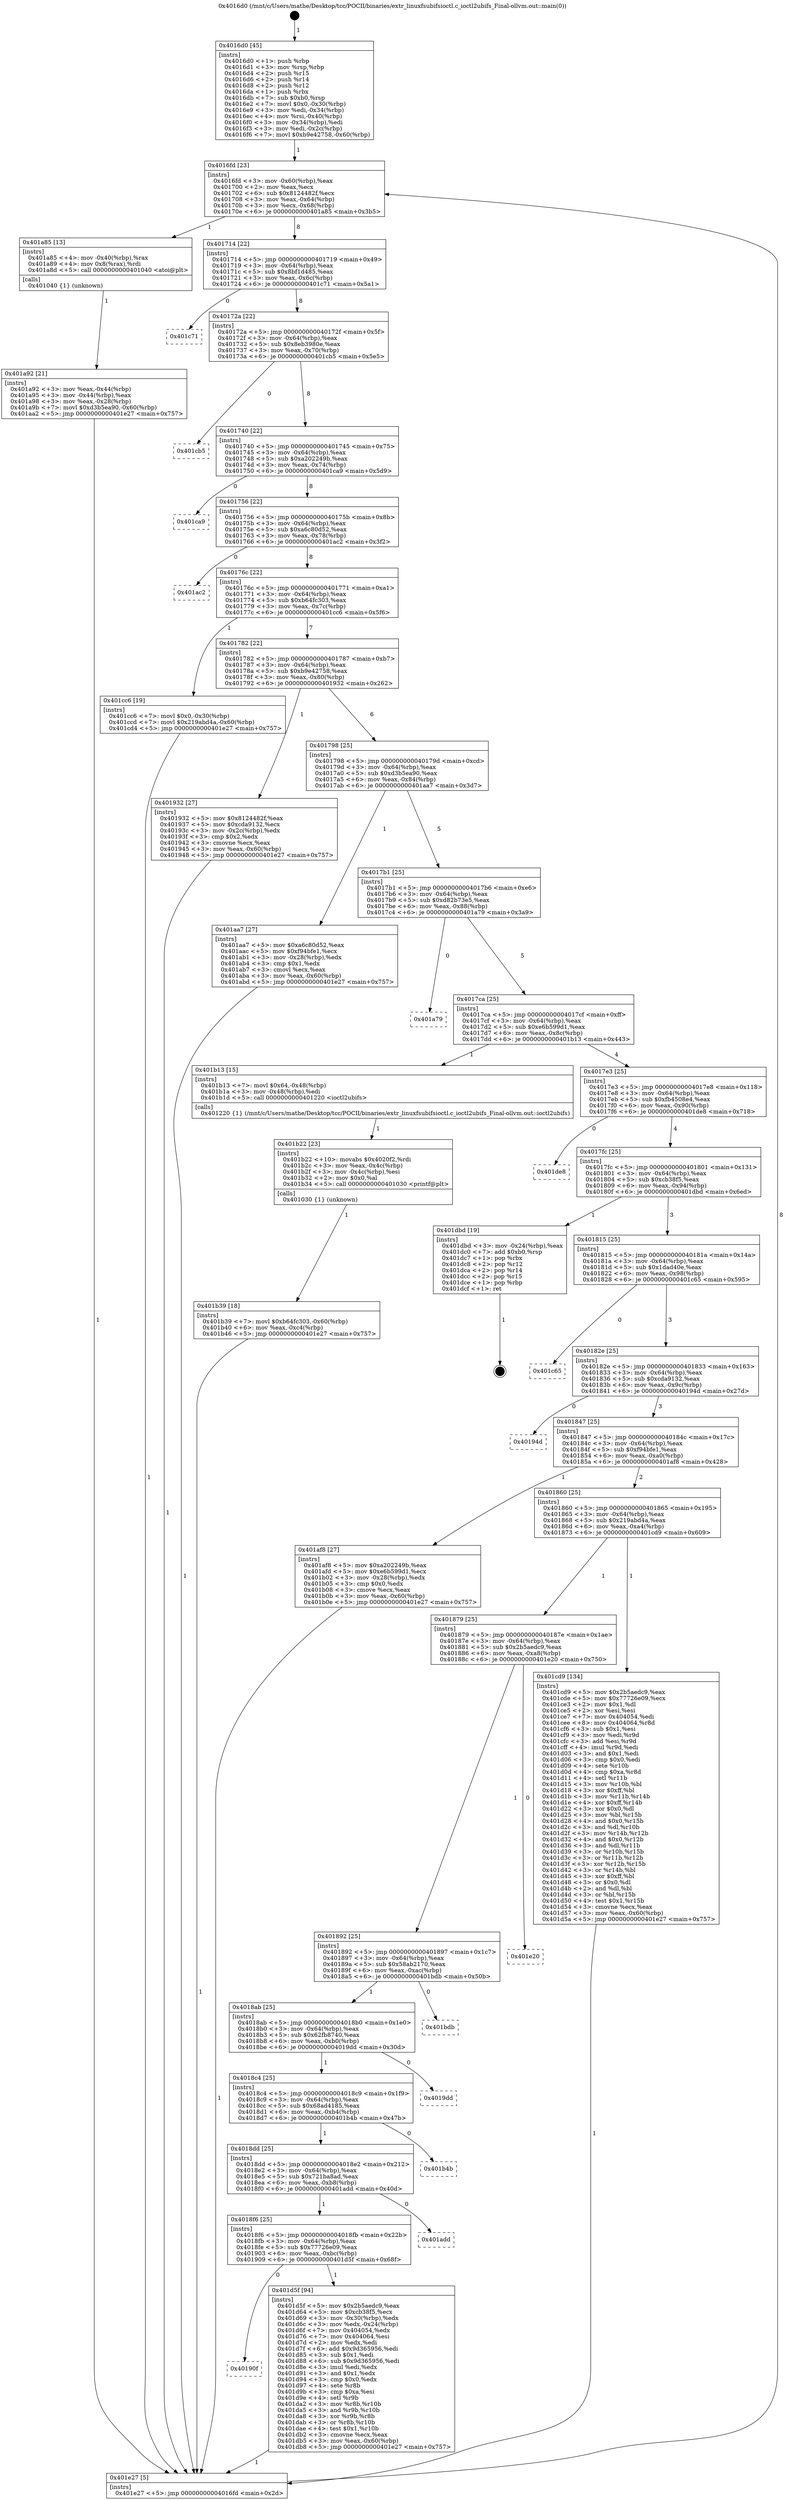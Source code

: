 digraph "0x4016d0" {
  label = "0x4016d0 (/mnt/c/Users/mathe/Desktop/tcc/POCII/binaries/extr_linuxfsubifsioctl.c_ioctl2ubifs_Final-ollvm.out::main(0))"
  labelloc = "t"
  node[shape=record]

  Entry [label="",width=0.3,height=0.3,shape=circle,fillcolor=black,style=filled]
  "0x4016fd" [label="{
     0x4016fd [23]\l
     | [instrs]\l
     &nbsp;&nbsp;0x4016fd \<+3\>: mov -0x60(%rbp),%eax\l
     &nbsp;&nbsp;0x401700 \<+2\>: mov %eax,%ecx\l
     &nbsp;&nbsp;0x401702 \<+6\>: sub $0x8124482f,%ecx\l
     &nbsp;&nbsp;0x401708 \<+3\>: mov %eax,-0x64(%rbp)\l
     &nbsp;&nbsp;0x40170b \<+3\>: mov %ecx,-0x68(%rbp)\l
     &nbsp;&nbsp;0x40170e \<+6\>: je 0000000000401a85 \<main+0x3b5\>\l
  }"]
  "0x401a85" [label="{
     0x401a85 [13]\l
     | [instrs]\l
     &nbsp;&nbsp;0x401a85 \<+4\>: mov -0x40(%rbp),%rax\l
     &nbsp;&nbsp;0x401a89 \<+4\>: mov 0x8(%rax),%rdi\l
     &nbsp;&nbsp;0x401a8d \<+5\>: call 0000000000401040 \<atoi@plt\>\l
     | [calls]\l
     &nbsp;&nbsp;0x401040 \{1\} (unknown)\l
  }"]
  "0x401714" [label="{
     0x401714 [22]\l
     | [instrs]\l
     &nbsp;&nbsp;0x401714 \<+5\>: jmp 0000000000401719 \<main+0x49\>\l
     &nbsp;&nbsp;0x401719 \<+3\>: mov -0x64(%rbp),%eax\l
     &nbsp;&nbsp;0x40171c \<+5\>: sub $0x8bf1d485,%eax\l
     &nbsp;&nbsp;0x401721 \<+3\>: mov %eax,-0x6c(%rbp)\l
     &nbsp;&nbsp;0x401724 \<+6\>: je 0000000000401c71 \<main+0x5a1\>\l
  }"]
  Exit [label="",width=0.3,height=0.3,shape=circle,fillcolor=black,style=filled,peripheries=2]
  "0x401c71" [label="{
     0x401c71\l
  }", style=dashed]
  "0x40172a" [label="{
     0x40172a [22]\l
     | [instrs]\l
     &nbsp;&nbsp;0x40172a \<+5\>: jmp 000000000040172f \<main+0x5f\>\l
     &nbsp;&nbsp;0x40172f \<+3\>: mov -0x64(%rbp),%eax\l
     &nbsp;&nbsp;0x401732 \<+5\>: sub $0x8eb3980e,%eax\l
     &nbsp;&nbsp;0x401737 \<+3\>: mov %eax,-0x70(%rbp)\l
     &nbsp;&nbsp;0x40173a \<+6\>: je 0000000000401cb5 \<main+0x5e5\>\l
  }"]
  "0x40190f" [label="{
     0x40190f\l
  }", style=dashed]
  "0x401cb5" [label="{
     0x401cb5\l
  }", style=dashed]
  "0x401740" [label="{
     0x401740 [22]\l
     | [instrs]\l
     &nbsp;&nbsp;0x401740 \<+5\>: jmp 0000000000401745 \<main+0x75\>\l
     &nbsp;&nbsp;0x401745 \<+3\>: mov -0x64(%rbp),%eax\l
     &nbsp;&nbsp;0x401748 \<+5\>: sub $0xa202249b,%eax\l
     &nbsp;&nbsp;0x40174d \<+3\>: mov %eax,-0x74(%rbp)\l
     &nbsp;&nbsp;0x401750 \<+6\>: je 0000000000401ca9 \<main+0x5d9\>\l
  }"]
  "0x401d5f" [label="{
     0x401d5f [94]\l
     | [instrs]\l
     &nbsp;&nbsp;0x401d5f \<+5\>: mov $0x2b5aedc9,%eax\l
     &nbsp;&nbsp;0x401d64 \<+5\>: mov $0xcb38f5,%ecx\l
     &nbsp;&nbsp;0x401d69 \<+3\>: mov -0x30(%rbp),%edx\l
     &nbsp;&nbsp;0x401d6c \<+3\>: mov %edx,-0x24(%rbp)\l
     &nbsp;&nbsp;0x401d6f \<+7\>: mov 0x404054,%edx\l
     &nbsp;&nbsp;0x401d76 \<+7\>: mov 0x404064,%esi\l
     &nbsp;&nbsp;0x401d7d \<+2\>: mov %edx,%edi\l
     &nbsp;&nbsp;0x401d7f \<+6\>: add $0x9d365956,%edi\l
     &nbsp;&nbsp;0x401d85 \<+3\>: sub $0x1,%edi\l
     &nbsp;&nbsp;0x401d88 \<+6\>: sub $0x9d365956,%edi\l
     &nbsp;&nbsp;0x401d8e \<+3\>: imul %edi,%edx\l
     &nbsp;&nbsp;0x401d91 \<+3\>: and $0x1,%edx\l
     &nbsp;&nbsp;0x401d94 \<+3\>: cmp $0x0,%edx\l
     &nbsp;&nbsp;0x401d97 \<+4\>: sete %r8b\l
     &nbsp;&nbsp;0x401d9b \<+3\>: cmp $0xa,%esi\l
     &nbsp;&nbsp;0x401d9e \<+4\>: setl %r9b\l
     &nbsp;&nbsp;0x401da2 \<+3\>: mov %r8b,%r10b\l
     &nbsp;&nbsp;0x401da5 \<+3\>: and %r9b,%r10b\l
     &nbsp;&nbsp;0x401da8 \<+3\>: xor %r9b,%r8b\l
     &nbsp;&nbsp;0x401dab \<+3\>: or %r8b,%r10b\l
     &nbsp;&nbsp;0x401dae \<+4\>: test $0x1,%r10b\l
     &nbsp;&nbsp;0x401db2 \<+3\>: cmovne %ecx,%eax\l
     &nbsp;&nbsp;0x401db5 \<+3\>: mov %eax,-0x60(%rbp)\l
     &nbsp;&nbsp;0x401db8 \<+5\>: jmp 0000000000401e27 \<main+0x757\>\l
  }"]
  "0x401ca9" [label="{
     0x401ca9\l
  }", style=dashed]
  "0x401756" [label="{
     0x401756 [22]\l
     | [instrs]\l
     &nbsp;&nbsp;0x401756 \<+5\>: jmp 000000000040175b \<main+0x8b\>\l
     &nbsp;&nbsp;0x40175b \<+3\>: mov -0x64(%rbp),%eax\l
     &nbsp;&nbsp;0x40175e \<+5\>: sub $0xa6c80d52,%eax\l
     &nbsp;&nbsp;0x401763 \<+3\>: mov %eax,-0x78(%rbp)\l
     &nbsp;&nbsp;0x401766 \<+6\>: je 0000000000401ac2 \<main+0x3f2\>\l
  }"]
  "0x4018f6" [label="{
     0x4018f6 [25]\l
     | [instrs]\l
     &nbsp;&nbsp;0x4018f6 \<+5\>: jmp 00000000004018fb \<main+0x22b\>\l
     &nbsp;&nbsp;0x4018fb \<+3\>: mov -0x64(%rbp),%eax\l
     &nbsp;&nbsp;0x4018fe \<+5\>: sub $0x77726e09,%eax\l
     &nbsp;&nbsp;0x401903 \<+6\>: mov %eax,-0xbc(%rbp)\l
     &nbsp;&nbsp;0x401909 \<+6\>: je 0000000000401d5f \<main+0x68f\>\l
  }"]
  "0x401ac2" [label="{
     0x401ac2\l
  }", style=dashed]
  "0x40176c" [label="{
     0x40176c [22]\l
     | [instrs]\l
     &nbsp;&nbsp;0x40176c \<+5\>: jmp 0000000000401771 \<main+0xa1\>\l
     &nbsp;&nbsp;0x401771 \<+3\>: mov -0x64(%rbp),%eax\l
     &nbsp;&nbsp;0x401774 \<+5\>: sub $0xb64fc303,%eax\l
     &nbsp;&nbsp;0x401779 \<+3\>: mov %eax,-0x7c(%rbp)\l
     &nbsp;&nbsp;0x40177c \<+6\>: je 0000000000401cc6 \<main+0x5f6\>\l
  }"]
  "0x401add" [label="{
     0x401add\l
  }", style=dashed]
  "0x401cc6" [label="{
     0x401cc6 [19]\l
     | [instrs]\l
     &nbsp;&nbsp;0x401cc6 \<+7\>: movl $0x0,-0x30(%rbp)\l
     &nbsp;&nbsp;0x401ccd \<+7\>: movl $0x219abd4a,-0x60(%rbp)\l
     &nbsp;&nbsp;0x401cd4 \<+5\>: jmp 0000000000401e27 \<main+0x757\>\l
  }"]
  "0x401782" [label="{
     0x401782 [22]\l
     | [instrs]\l
     &nbsp;&nbsp;0x401782 \<+5\>: jmp 0000000000401787 \<main+0xb7\>\l
     &nbsp;&nbsp;0x401787 \<+3\>: mov -0x64(%rbp),%eax\l
     &nbsp;&nbsp;0x40178a \<+5\>: sub $0xb9e42758,%eax\l
     &nbsp;&nbsp;0x40178f \<+3\>: mov %eax,-0x80(%rbp)\l
     &nbsp;&nbsp;0x401792 \<+6\>: je 0000000000401932 \<main+0x262\>\l
  }"]
  "0x4018dd" [label="{
     0x4018dd [25]\l
     | [instrs]\l
     &nbsp;&nbsp;0x4018dd \<+5\>: jmp 00000000004018e2 \<main+0x212\>\l
     &nbsp;&nbsp;0x4018e2 \<+3\>: mov -0x64(%rbp),%eax\l
     &nbsp;&nbsp;0x4018e5 \<+5\>: sub $0x721ba8ad,%eax\l
     &nbsp;&nbsp;0x4018ea \<+6\>: mov %eax,-0xb8(%rbp)\l
     &nbsp;&nbsp;0x4018f0 \<+6\>: je 0000000000401add \<main+0x40d\>\l
  }"]
  "0x401932" [label="{
     0x401932 [27]\l
     | [instrs]\l
     &nbsp;&nbsp;0x401932 \<+5\>: mov $0x8124482f,%eax\l
     &nbsp;&nbsp;0x401937 \<+5\>: mov $0xcda9132,%ecx\l
     &nbsp;&nbsp;0x40193c \<+3\>: mov -0x2c(%rbp),%edx\l
     &nbsp;&nbsp;0x40193f \<+3\>: cmp $0x2,%edx\l
     &nbsp;&nbsp;0x401942 \<+3\>: cmovne %ecx,%eax\l
     &nbsp;&nbsp;0x401945 \<+3\>: mov %eax,-0x60(%rbp)\l
     &nbsp;&nbsp;0x401948 \<+5\>: jmp 0000000000401e27 \<main+0x757\>\l
  }"]
  "0x401798" [label="{
     0x401798 [25]\l
     | [instrs]\l
     &nbsp;&nbsp;0x401798 \<+5\>: jmp 000000000040179d \<main+0xcd\>\l
     &nbsp;&nbsp;0x40179d \<+3\>: mov -0x64(%rbp),%eax\l
     &nbsp;&nbsp;0x4017a0 \<+5\>: sub $0xd3b5ea90,%eax\l
     &nbsp;&nbsp;0x4017a5 \<+6\>: mov %eax,-0x84(%rbp)\l
     &nbsp;&nbsp;0x4017ab \<+6\>: je 0000000000401aa7 \<main+0x3d7\>\l
  }"]
  "0x401e27" [label="{
     0x401e27 [5]\l
     | [instrs]\l
     &nbsp;&nbsp;0x401e27 \<+5\>: jmp 00000000004016fd \<main+0x2d\>\l
  }"]
  "0x4016d0" [label="{
     0x4016d0 [45]\l
     | [instrs]\l
     &nbsp;&nbsp;0x4016d0 \<+1\>: push %rbp\l
     &nbsp;&nbsp;0x4016d1 \<+3\>: mov %rsp,%rbp\l
     &nbsp;&nbsp;0x4016d4 \<+2\>: push %r15\l
     &nbsp;&nbsp;0x4016d6 \<+2\>: push %r14\l
     &nbsp;&nbsp;0x4016d8 \<+2\>: push %r12\l
     &nbsp;&nbsp;0x4016da \<+1\>: push %rbx\l
     &nbsp;&nbsp;0x4016db \<+7\>: sub $0xb0,%rsp\l
     &nbsp;&nbsp;0x4016e2 \<+7\>: movl $0x0,-0x30(%rbp)\l
     &nbsp;&nbsp;0x4016e9 \<+3\>: mov %edi,-0x34(%rbp)\l
     &nbsp;&nbsp;0x4016ec \<+4\>: mov %rsi,-0x40(%rbp)\l
     &nbsp;&nbsp;0x4016f0 \<+3\>: mov -0x34(%rbp),%edi\l
     &nbsp;&nbsp;0x4016f3 \<+3\>: mov %edi,-0x2c(%rbp)\l
     &nbsp;&nbsp;0x4016f6 \<+7\>: movl $0xb9e42758,-0x60(%rbp)\l
  }"]
  "0x401a92" [label="{
     0x401a92 [21]\l
     | [instrs]\l
     &nbsp;&nbsp;0x401a92 \<+3\>: mov %eax,-0x44(%rbp)\l
     &nbsp;&nbsp;0x401a95 \<+3\>: mov -0x44(%rbp),%eax\l
     &nbsp;&nbsp;0x401a98 \<+3\>: mov %eax,-0x28(%rbp)\l
     &nbsp;&nbsp;0x401a9b \<+7\>: movl $0xd3b5ea90,-0x60(%rbp)\l
     &nbsp;&nbsp;0x401aa2 \<+5\>: jmp 0000000000401e27 \<main+0x757\>\l
  }"]
  "0x401b4b" [label="{
     0x401b4b\l
  }", style=dashed]
  "0x401aa7" [label="{
     0x401aa7 [27]\l
     | [instrs]\l
     &nbsp;&nbsp;0x401aa7 \<+5\>: mov $0xa6c80d52,%eax\l
     &nbsp;&nbsp;0x401aac \<+5\>: mov $0xf94bfe1,%ecx\l
     &nbsp;&nbsp;0x401ab1 \<+3\>: mov -0x28(%rbp),%edx\l
     &nbsp;&nbsp;0x401ab4 \<+3\>: cmp $0x1,%edx\l
     &nbsp;&nbsp;0x401ab7 \<+3\>: cmovl %ecx,%eax\l
     &nbsp;&nbsp;0x401aba \<+3\>: mov %eax,-0x60(%rbp)\l
     &nbsp;&nbsp;0x401abd \<+5\>: jmp 0000000000401e27 \<main+0x757\>\l
  }"]
  "0x4017b1" [label="{
     0x4017b1 [25]\l
     | [instrs]\l
     &nbsp;&nbsp;0x4017b1 \<+5\>: jmp 00000000004017b6 \<main+0xe6\>\l
     &nbsp;&nbsp;0x4017b6 \<+3\>: mov -0x64(%rbp),%eax\l
     &nbsp;&nbsp;0x4017b9 \<+5\>: sub $0xd82b73e5,%eax\l
     &nbsp;&nbsp;0x4017be \<+6\>: mov %eax,-0x88(%rbp)\l
     &nbsp;&nbsp;0x4017c4 \<+6\>: je 0000000000401a79 \<main+0x3a9\>\l
  }"]
  "0x4018c4" [label="{
     0x4018c4 [25]\l
     | [instrs]\l
     &nbsp;&nbsp;0x4018c4 \<+5\>: jmp 00000000004018c9 \<main+0x1f9\>\l
     &nbsp;&nbsp;0x4018c9 \<+3\>: mov -0x64(%rbp),%eax\l
     &nbsp;&nbsp;0x4018cc \<+5\>: sub $0x68ad4185,%eax\l
     &nbsp;&nbsp;0x4018d1 \<+6\>: mov %eax,-0xb4(%rbp)\l
     &nbsp;&nbsp;0x4018d7 \<+6\>: je 0000000000401b4b \<main+0x47b\>\l
  }"]
  "0x401a79" [label="{
     0x401a79\l
  }", style=dashed]
  "0x4017ca" [label="{
     0x4017ca [25]\l
     | [instrs]\l
     &nbsp;&nbsp;0x4017ca \<+5\>: jmp 00000000004017cf \<main+0xff\>\l
     &nbsp;&nbsp;0x4017cf \<+3\>: mov -0x64(%rbp),%eax\l
     &nbsp;&nbsp;0x4017d2 \<+5\>: sub $0xe6b599d1,%eax\l
     &nbsp;&nbsp;0x4017d7 \<+6\>: mov %eax,-0x8c(%rbp)\l
     &nbsp;&nbsp;0x4017dd \<+6\>: je 0000000000401b13 \<main+0x443\>\l
  }"]
  "0x4019dd" [label="{
     0x4019dd\l
  }", style=dashed]
  "0x401b13" [label="{
     0x401b13 [15]\l
     | [instrs]\l
     &nbsp;&nbsp;0x401b13 \<+7\>: movl $0x64,-0x48(%rbp)\l
     &nbsp;&nbsp;0x401b1a \<+3\>: mov -0x48(%rbp),%edi\l
     &nbsp;&nbsp;0x401b1d \<+5\>: call 0000000000401220 \<ioctl2ubifs\>\l
     | [calls]\l
     &nbsp;&nbsp;0x401220 \{1\} (/mnt/c/Users/mathe/Desktop/tcc/POCII/binaries/extr_linuxfsubifsioctl.c_ioctl2ubifs_Final-ollvm.out::ioctl2ubifs)\l
  }"]
  "0x4017e3" [label="{
     0x4017e3 [25]\l
     | [instrs]\l
     &nbsp;&nbsp;0x4017e3 \<+5\>: jmp 00000000004017e8 \<main+0x118\>\l
     &nbsp;&nbsp;0x4017e8 \<+3\>: mov -0x64(%rbp),%eax\l
     &nbsp;&nbsp;0x4017eb \<+5\>: sub $0xfb4508e4,%eax\l
     &nbsp;&nbsp;0x4017f0 \<+6\>: mov %eax,-0x90(%rbp)\l
     &nbsp;&nbsp;0x4017f6 \<+6\>: je 0000000000401de8 \<main+0x718\>\l
  }"]
  "0x4018ab" [label="{
     0x4018ab [25]\l
     | [instrs]\l
     &nbsp;&nbsp;0x4018ab \<+5\>: jmp 00000000004018b0 \<main+0x1e0\>\l
     &nbsp;&nbsp;0x4018b0 \<+3\>: mov -0x64(%rbp),%eax\l
     &nbsp;&nbsp;0x4018b3 \<+5\>: sub $0x62fb8740,%eax\l
     &nbsp;&nbsp;0x4018b8 \<+6\>: mov %eax,-0xb0(%rbp)\l
     &nbsp;&nbsp;0x4018be \<+6\>: je 00000000004019dd \<main+0x30d\>\l
  }"]
  "0x401de8" [label="{
     0x401de8\l
  }", style=dashed]
  "0x4017fc" [label="{
     0x4017fc [25]\l
     | [instrs]\l
     &nbsp;&nbsp;0x4017fc \<+5\>: jmp 0000000000401801 \<main+0x131\>\l
     &nbsp;&nbsp;0x401801 \<+3\>: mov -0x64(%rbp),%eax\l
     &nbsp;&nbsp;0x401804 \<+5\>: sub $0xcb38f5,%eax\l
     &nbsp;&nbsp;0x401809 \<+6\>: mov %eax,-0x94(%rbp)\l
     &nbsp;&nbsp;0x40180f \<+6\>: je 0000000000401dbd \<main+0x6ed\>\l
  }"]
  "0x401bdb" [label="{
     0x401bdb\l
  }", style=dashed]
  "0x401dbd" [label="{
     0x401dbd [19]\l
     | [instrs]\l
     &nbsp;&nbsp;0x401dbd \<+3\>: mov -0x24(%rbp),%eax\l
     &nbsp;&nbsp;0x401dc0 \<+7\>: add $0xb0,%rsp\l
     &nbsp;&nbsp;0x401dc7 \<+1\>: pop %rbx\l
     &nbsp;&nbsp;0x401dc8 \<+2\>: pop %r12\l
     &nbsp;&nbsp;0x401dca \<+2\>: pop %r14\l
     &nbsp;&nbsp;0x401dcc \<+2\>: pop %r15\l
     &nbsp;&nbsp;0x401dce \<+1\>: pop %rbp\l
     &nbsp;&nbsp;0x401dcf \<+1\>: ret\l
  }"]
  "0x401815" [label="{
     0x401815 [25]\l
     | [instrs]\l
     &nbsp;&nbsp;0x401815 \<+5\>: jmp 000000000040181a \<main+0x14a\>\l
     &nbsp;&nbsp;0x40181a \<+3\>: mov -0x64(%rbp),%eax\l
     &nbsp;&nbsp;0x40181d \<+5\>: sub $0x1dad40e,%eax\l
     &nbsp;&nbsp;0x401822 \<+6\>: mov %eax,-0x98(%rbp)\l
     &nbsp;&nbsp;0x401828 \<+6\>: je 0000000000401c65 \<main+0x595\>\l
  }"]
  "0x401892" [label="{
     0x401892 [25]\l
     | [instrs]\l
     &nbsp;&nbsp;0x401892 \<+5\>: jmp 0000000000401897 \<main+0x1c7\>\l
     &nbsp;&nbsp;0x401897 \<+3\>: mov -0x64(%rbp),%eax\l
     &nbsp;&nbsp;0x40189a \<+5\>: sub $0x58ab2170,%eax\l
     &nbsp;&nbsp;0x40189f \<+6\>: mov %eax,-0xac(%rbp)\l
     &nbsp;&nbsp;0x4018a5 \<+6\>: je 0000000000401bdb \<main+0x50b\>\l
  }"]
  "0x401c65" [label="{
     0x401c65\l
  }", style=dashed]
  "0x40182e" [label="{
     0x40182e [25]\l
     | [instrs]\l
     &nbsp;&nbsp;0x40182e \<+5\>: jmp 0000000000401833 \<main+0x163\>\l
     &nbsp;&nbsp;0x401833 \<+3\>: mov -0x64(%rbp),%eax\l
     &nbsp;&nbsp;0x401836 \<+5\>: sub $0xcda9132,%eax\l
     &nbsp;&nbsp;0x40183b \<+6\>: mov %eax,-0x9c(%rbp)\l
     &nbsp;&nbsp;0x401841 \<+6\>: je 000000000040194d \<main+0x27d\>\l
  }"]
  "0x401e20" [label="{
     0x401e20\l
  }", style=dashed]
  "0x40194d" [label="{
     0x40194d\l
  }", style=dashed]
  "0x401847" [label="{
     0x401847 [25]\l
     | [instrs]\l
     &nbsp;&nbsp;0x401847 \<+5\>: jmp 000000000040184c \<main+0x17c\>\l
     &nbsp;&nbsp;0x40184c \<+3\>: mov -0x64(%rbp),%eax\l
     &nbsp;&nbsp;0x40184f \<+5\>: sub $0xf94bfe1,%eax\l
     &nbsp;&nbsp;0x401854 \<+6\>: mov %eax,-0xa0(%rbp)\l
     &nbsp;&nbsp;0x40185a \<+6\>: je 0000000000401af8 \<main+0x428\>\l
  }"]
  "0x401879" [label="{
     0x401879 [25]\l
     | [instrs]\l
     &nbsp;&nbsp;0x401879 \<+5\>: jmp 000000000040187e \<main+0x1ae\>\l
     &nbsp;&nbsp;0x40187e \<+3\>: mov -0x64(%rbp),%eax\l
     &nbsp;&nbsp;0x401881 \<+5\>: sub $0x2b5aedc9,%eax\l
     &nbsp;&nbsp;0x401886 \<+6\>: mov %eax,-0xa8(%rbp)\l
     &nbsp;&nbsp;0x40188c \<+6\>: je 0000000000401e20 \<main+0x750\>\l
  }"]
  "0x401af8" [label="{
     0x401af8 [27]\l
     | [instrs]\l
     &nbsp;&nbsp;0x401af8 \<+5\>: mov $0xa202249b,%eax\l
     &nbsp;&nbsp;0x401afd \<+5\>: mov $0xe6b599d1,%ecx\l
     &nbsp;&nbsp;0x401b02 \<+3\>: mov -0x28(%rbp),%edx\l
     &nbsp;&nbsp;0x401b05 \<+3\>: cmp $0x0,%edx\l
     &nbsp;&nbsp;0x401b08 \<+3\>: cmove %ecx,%eax\l
     &nbsp;&nbsp;0x401b0b \<+3\>: mov %eax,-0x60(%rbp)\l
     &nbsp;&nbsp;0x401b0e \<+5\>: jmp 0000000000401e27 \<main+0x757\>\l
  }"]
  "0x401860" [label="{
     0x401860 [25]\l
     | [instrs]\l
     &nbsp;&nbsp;0x401860 \<+5\>: jmp 0000000000401865 \<main+0x195\>\l
     &nbsp;&nbsp;0x401865 \<+3\>: mov -0x64(%rbp),%eax\l
     &nbsp;&nbsp;0x401868 \<+5\>: sub $0x219abd4a,%eax\l
     &nbsp;&nbsp;0x40186d \<+6\>: mov %eax,-0xa4(%rbp)\l
     &nbsp;&nbsp;0x401873 \<+6\>: je 0000000000401cd9 \<main+0x609\>\l
  }"]
  "0x401b22" [label="{
     0x401b22 [23]\l
     | [instrs]\l
     &nbsp;&nbsp;0x401b22 \<+10\>: movabs $0x4020f2,%rdi\l
     &nbsp;&nbsp;0x401b2c \<+3\>: mov %eax,-0x4c(%rbp)\l
     &nbsp;&nbsp;0x401b2f \<+3\>: mov -0x4c(%rbp),%esi\l
     &nbsp;&nbsp;0x401b32 \<+2\>: mov $0x0,%al\l
     &nbsp;&nbsp;0x401b34 \<+5\>: call 0000000000401030 \<printf@plt\>\l
     | [calls]\l
     &nbsp;&nbsp;0x401030 \{1\} (unknown)\l
  }"]
  "0x401b39" [label="{
     0x401b39 [18]\l
     | [instrs]\l
     &nbsp;&nbsp;0x401b39 \<+7\>: movl $0xb64fc303,-0x60(%rbp)\l
     &nbsp;&nbsp;0x401b40 \<+6\>: mov %eax,-0xc4(%rbp)\l
     &nbsp;&nbsp;0x401b46 \<+5\>: jmp 0000000000401e27 \<main+0x757\>\l
  }"]
  "0x401cd9" [label="{
     0x401cd9 [134]\l
     | [instrs]\l
     &nbsp;&nbsp;0x401cd9 \<+5\>: mov $0x2b5aedc9,%eax\l
     &nbsp;&nbsp;0x401cde \<+5\>: mov $0x77726e09,%ecx\l
     &nbsp;&nbsp;0x401ce3 \<+2\>: mov $0x1,%dl\l
     &nbsp;&nbsp;0x401ce5 \<+2\>: xor %esi,%esi\l
     &nbsp;&nbsp;0x401ce7 \<+7\>: mov 0x404054,%edi\l
     &nbsp;&nbsp;0x401cee \<+8\>: mov 0x404064,%r8d\l
     &nbsp;&nbsp;0x401cf6 \<+3\>: sub $0x1,%esi\l
     &nbsp;&nbsp;0x401cf9 \<+3\>: mov %edi,%r9d\l
     &nbsp;&nbsp;0x401cfc \<+3\>: add %esi,%r9d\l
     &nbsp;&nbsp;0x401cff \<+4\>: imul %r9d,%edi\l
     &nbsp;&nbsp;0x401d03 \<+3\>: and $0x1,%edi\l
     &nbsp;&nbsp;0x401d06 \<+3\>: cmp $0x0,%edi\l
     &nbsp;&nbsp;0x401d09 \<+4\>: sete %r10b\l
     &nbsp;&nbsp;0x401d0d \<+4\>: cmp $0xa,%r8d\l
     &nbsp;&nbsp;0x401d11 \<+4\>: setl %r11b\l
     &nbsp;&nbsp;0x401d15 \<+3\>: mov %r10b,%bl\l
     &nbsp;&nbsp;0x401d18 \<+3\>: xor $0xff,%bl\l
     &nbsp;&nbsp;0x401d1b \<+3\>: mov %r11b,%r14b\l
     &nbsp;&nbsp;0x401d1e \<+4\>: xor $0xff,%r14b\l
     &nbsp;&nbsp;0x401d22 \<+3\>: xor $0x0,%dl\l
     &nbsp;&nbsp;0x401d25 \<+3\>: mov %bl,%r15b\l
     &nbsp;&nbsp;0x401d28 \<+4\>: and $0x0,%r15b\l
     &nbsp;&nbsp;0x401d2c \<+3\>: and %dl,%r10b\l
     &nbsp;&nbsp;0x401d2f \<+3\>: mov %r14b,%r12b\l
     &nbsp;&nbsp;0x401d32 \<+4\>: and $0x0,%r12b\l
     &nbsp;&nbsp;0x401d36 \<+3\>: and %dl,%r11b\l
     &nbsp;&nbsp;0x401d39 \<+3\>: or %r10b,%r15b\l
     &nbsp;&nbsp;0x401d3c \<+3\>: or %r11b,%r12b\l
     &nbsp;&nbsp;0x401d3f \<+3\>: xor %r12b,%r15b\l
     &nbsp;&nbsp;0x401d42 \<+3\>: or %r14b,%bl\l
     &nbsp;&nbsp;0x401d45 \<+3\>: xor $0xff,%bl\l
     &nbsp;&nbsp;0x401d48 \<+3\>: or $0x0,%dl\l
     &nbsp;&nbsp;0x401d4b \<+2\>: and %dl,%bl\l
     &nbsp;&nbsp;0x401d4d \<+3\>: or %bl,%r15b\l
     &nbsp;&nbsp;0x401d50 \<+4\>: test $0x1,%r15b\l
     &nbsp;&nbsp;0x401d54 \<+3\>: cmovne %ecx,%eax\l
     &nbsp;&nbsp;0x401d57 \<+3\>: mov %eax,-0x60(%rbp)\l
     &nbsp;&nbsp;0x401d5a \<+5\>: jmp 0000000000401e27 \<main+0x757\>\l
  }"]
  Entry -> "0x4016d0" [label=" 1"]
  "0x4016fd" -> "0x401a85" [label=" 1"]
  "0x4016fd" -> "0x401714" [label=" 8"]
  "0x401dbd" -> Exit [label=" 1"]
  "0x401714" -> "0x401c71" [label=" 0"]
  "0x401714" -> "0x40172a" [label=" 8"]
  "0x401d5f" -> "0x401e27" [label=" 1"]
  "0x40172a" -> "0x401cb5" [label=" 0"]
  "0x40172a" -> "0x401740" [label=" 8"]
  "0x4018f6" -> "0x40190f" [label=" 0"]
  "0x401740" -> "0x401ca9" [label=" 0"]
  "0x401740" -> "0x401756" [label=" 8"]
  "0x4018f6" -> "0x401d5f" [label=" 1"]
  "0x401756" -> "0x401ac2" [label=" 0"]
  "0x401756" -> "0x40176c" [label=" 8"]
  "0x4018dd" -> "0x4018f6" [label=" 1"]
  "0x40176c" -> "0x401cc6" [label=" 1"]
  "0x40176c" -> "0x401782" [label=" 7"]
  "0x4018dd" -> "0x401add" [label=" 0"]
  "0x401782" -> "0x401932" [label=" 1"]
  "0x401782" -> "0x401798" [label=" 6"]
  "0x401932" -> "0x401e27" [label=" 1"]
  "0x4016d0" -> "0x4016fd" [label=" 1"]
  "0x401e27" -> "0x4016fd" [label=" 8"]
  "0x401a85" -> "0x401a92" [label=" 1"]
  "0x401a92" -> "0x401e27" [label=" 1"]
  "0x4018c4" -> "0x4018dd" [label=" 1"]
  "0x401798" -> "0x401aa7" [label=" 1"]
  "0x401798" -> "0x4017b1" [label=" 5"]
  "0x401aa7" -> "0x401e27" [label=" 1"]
  "0x4018c4" -> "0x401b4b" [label=" 0"]
  "0x4017b1" -> "0x401a79" [label=" 0"]
  "0x4017b1" -> "0x4017ca" [label=" 5"]
  "0x4018ab" -> "0x4018c4" [label=" 1"]
  "0x4017ca" -> "0x401b13" [label=" 1"]
  "0x4017ca" -> "0x4017e3" [label=" 4"]
  "0x4018ab" -> "0x4019dd" [label=" 0"]
  "0x4017e3" -> "0x401de8" [label=" 0"]
  "0x4017e3" -> "0x4017fc" [label=" 4"]
  "0x401892" -> "0x4018ab" [label=" 1"]
  "0x4017fc" -> "0x401dbd" [label=" 1"]
  "0x4017fc" -> "0x401815" [label=" 3"]
  "0x401892" -> "0x401bdb" [label=" 0"]
  "0x401815" -> "0x401c65" [label=" 0"]
  "0x401815" -> "0x40182e" [label=" 3"]
  "0x401879" -> "0x401892" [label=" 1"]
  "0x40182e" -> "0x40194d" [label=" 0"]
  "0x40182e" -> "0x401847" [label=" 3"]
  "0x401879" -> "0x401e20" [label=" 0"]
  "0x401847" -> "0x401af8" [label=" 1"]
  "0x401847" -> "0x401860" [label=" 2"]
  "0x401af8" -> "0x401e27" [label=" 1"]
  "0x401b13" -> "0x401b22" [label=" 1"]
  "0x401b22" -> "0x401b39" [label=" 1"]
  "0x401b39" -> "0x401e27" [label=" 1"]
  "0x401cc6" -> "0x401e27" [label=" 1"]
  "0x401cd9" -> "0x401e27" [label=" 1"]
  "0x401860" -> "0x401cd9" [label=" 1"]
  "0x401860" -> "0x401879" [label=" 1"]
}
